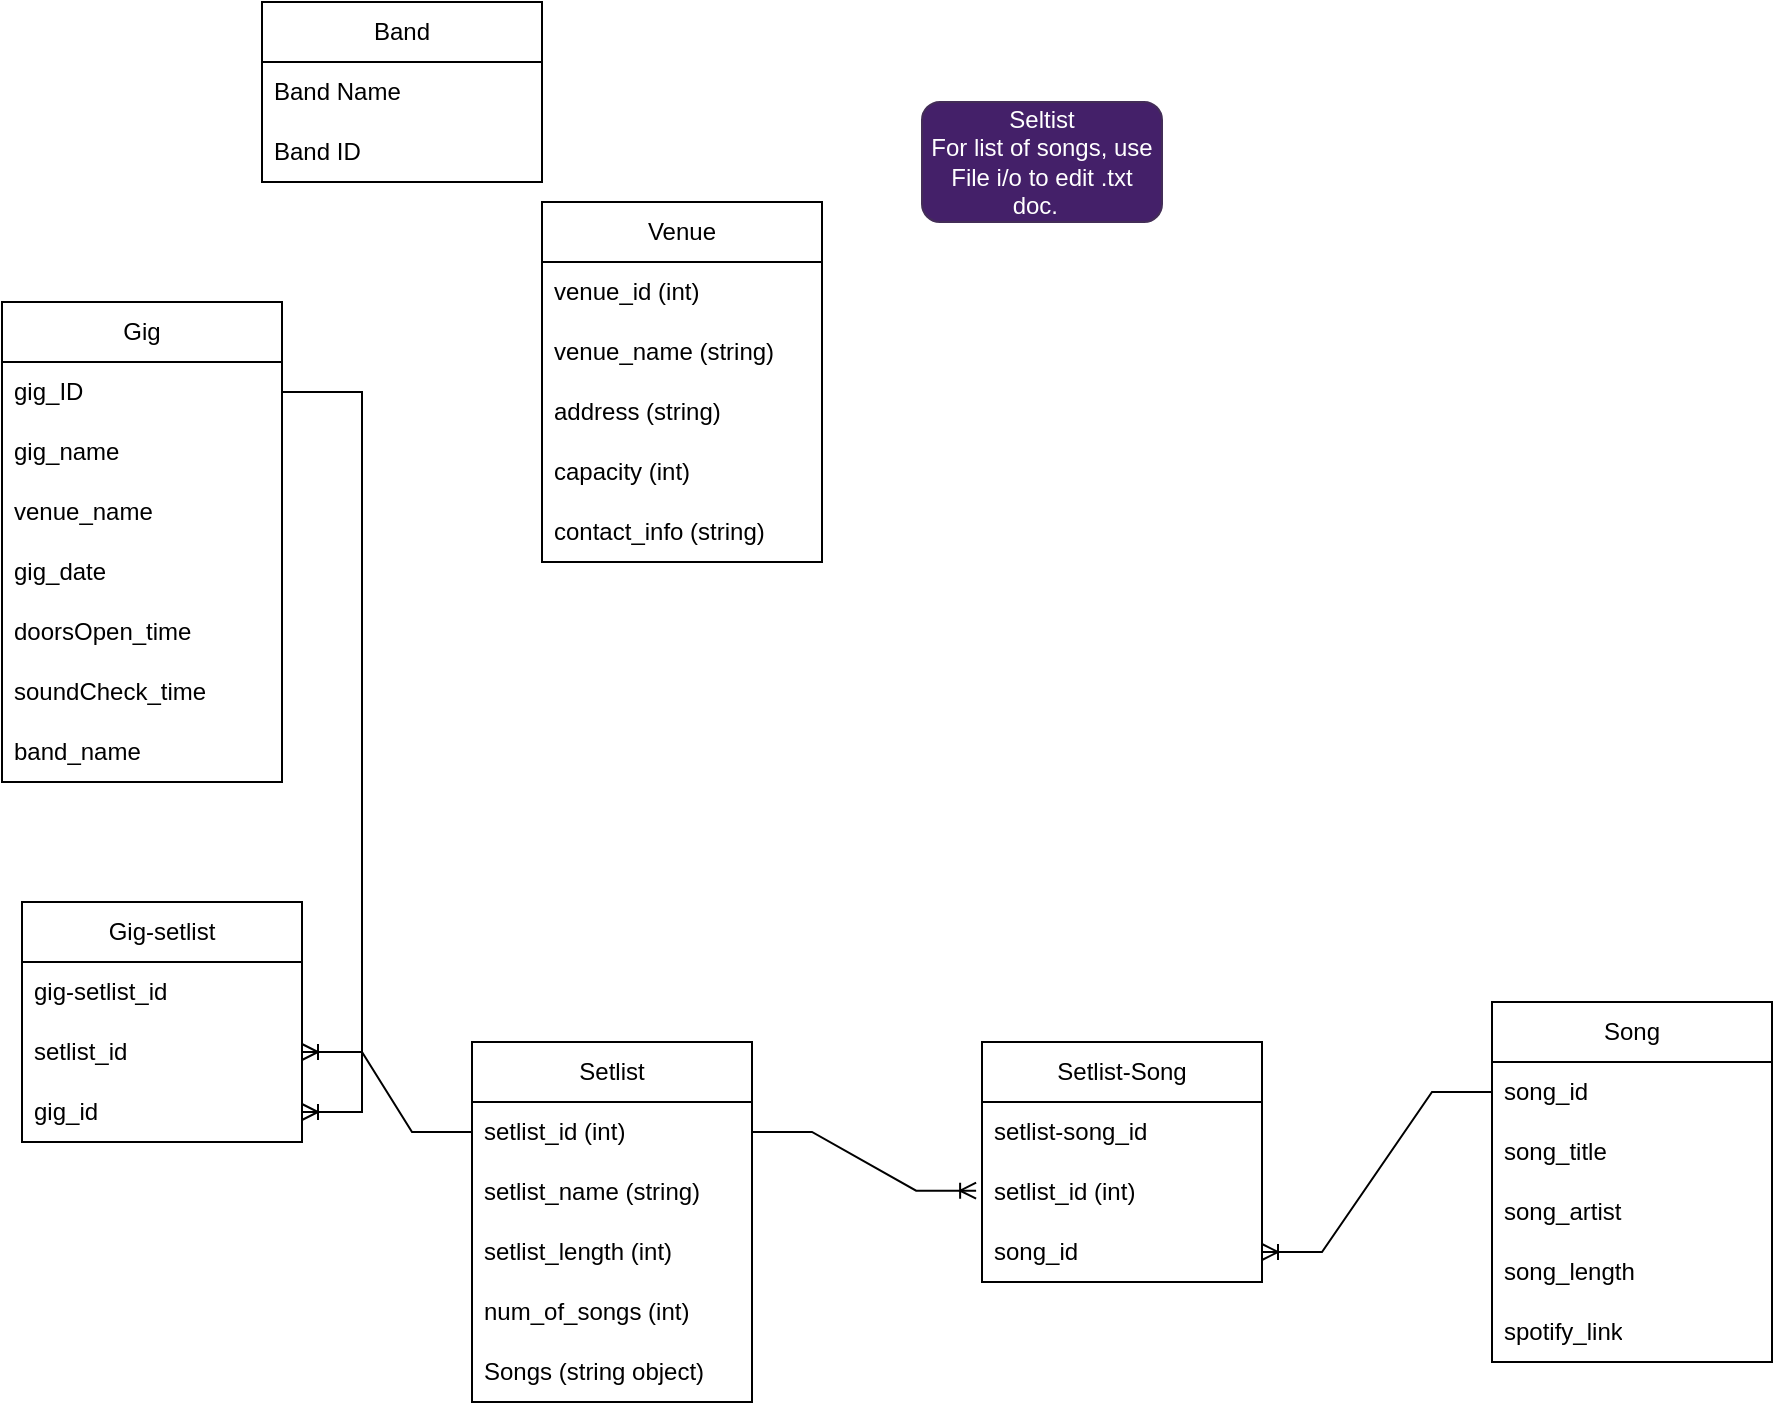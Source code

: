 <mxfile version="21.7.5" type="device">
  <diagram name="Page-1" id="F_LPCv66m2_r9dlWHold">
    <mxGraphModel dx="1219" dy="713" grid="1" gridSize="10" guides="1" tooltips="1" connect="1" arrows="1" fold="1" page="1" pageScale="1" pageWidth="850" pageHeight="1100" math="0" shadow="0">
      <root>
        <mxCell id="0" />
        <mxCell id="1" parent="0" />
        <mxCell id="mD5BQxaV68KlhY7lbp5E-9" value="Band" style="swimlane;fontStyle=0;childLayout=stackLayout;horizontal=1;startSize=30;horizontalStack=0;resizeParent=1;resizeParentMax=0;resizeLast=0;collapsible=1;marginBottom=0;whiteSpace=wrap;html=1;" parent="1" vertex="1">
          <mxGeometry x="320" y="320" width="140" height="90" as="geometry" />
        </mxCell>
        <mxCell id="mD5BQxaV68KlhY7lbp5E-10" value="Band Name" style="text;strokeColor=none;fillColor=none;align=left;verticalAlign=middle;spacingLeft=4;spacingRight=4;overflow=hidden;points=[[0,0.5],[1,0.5]];portConstraint=eastwest;rotatable=0;whiteSpace=wrap;html=1;" parent="mD5BQxaV68KlhY7lbp5E-9" vertex="1">
          <mxGeometry y="30" width="140" height="30" as="geometry" />
        </mxCell>
        <mxCell id="mD5BQxaV68KlhY7lbp5E-12" value="Band ID" style="text;strokeColor=none;fillColor=none;align=left;verticalAlign=middle;spacingLeft=4;spacingRight=4;overflow=hidden;points=[[0,0.5],[1,0.5]];portConstraint=eastwest;rotatable=0;whiteSpace=wrap;html=1;" parent="mD5BQxaV68KlhY7lbp5E-9" vertex="1">
          <mxGeometry y="60" width="140" height="30" as="geometry" />
        </mxCell>
        <mxCell id="mD5BQxaV68KlhY7lbp5E-13" value="Gig" style="swimlane;fontStyle=0;childLayout=stackLayout;horizontal=1;startSize=30;horizontalStack=0;resizeParent=1;resizeParentMax=0;resizeLast=0;collapsible=1;marginBottom=0;whiteSpace=wrap;html=1;" parent="1" vertex="1">
          <mxGeometry x="190" y="470" width="140" height="240" as="geometry" />
        </mxCell>
        <mxCell id="mD5BQxaV68KlhY7lbp5E-14" value="gig_ID&lt;br&gt;" style="text;strokeColor=none;fillColor=none;align=left;verticalAlign=middle;spacingLeft=4;spacingRight=4;overflow=hidden;points=[[0,0.5],[1,0.5]];portConstraint=eastwest;rotatable=0;whiteSpace=wrap;html=1;" parent="mD5BQxaV68KlhY7lbp5E-13" vertex="1">
          <mxGeometry y="30" width="140" height="30" as="geometry" />
        </mxCell>
        <mxCell id="mD5BQxaV68KlhY7lbp5E-15" value="gig_name" style="text;strokeColor=none;fillColor=none;align=left;verticalAlign=middle;spacingLeft=4;spacingRight=4;overflow=hidden;points=[[0,0.5],[1,0.5]];portConstraint=eastwest;rotatable=0;whiteSpace=wrap;html=1;" parent="mD5BQxaV68KlhY7lbp5E-13" vertex="1">
          <mxGeometry y="60" width="140" height="30" as="geometry" />
        </mxCell>
        <mxCell id="mD5BQxaV68KlhY7lbp5E-16" value="venue_name" style="text;strokeColor=none;fillColor=none;align=left;verticalAlign=middle;spacingLeft=4;spacingRight=4;overflow=hidden;points=[[0,0.5],[1,0.5]];portConstraint=eastwest;rotatable=0;whiteSpace=wrap;html=1;" parent="mD5BQxaV68KlhY7lbp5E-13" vertex="1">
          <mxGeometry y="90" width="140" height="30" as="geometry" />
        </mxCell>
        <mxCell id="mD5BQxaV68KlhY7lbp5E-17" value="gig_date" style="text;strokeColor=none;fillColor=none;align=left;verticalAlign=middle;spacingLeft=4;spacingRight=4;overflow=hidden;points=[[0,0.5],[1,0.5]];portConstraint=eastwest;rotatable=0;whiteSpace=wrap;html=1;" parent="mD5BQxaV68KlhY7lbp5E-13" vertex="1">
          <mxGeometry y="120" width="140" height="30" as="geometry" />
        </mxCell>
        <mxCell id="mD5BQxaV68KlhY7lbp5E-18" value="doorsOpen_time" style="text;strokeColor=none;fillColor=none;align=left;verticalAlign=middle;spacingLeft=4;spacingRight=4;overflow=hidden;points=[[0,0.5],[1,0.5]];portConstraint=eastwest;rotatable=0;whiteSpace=wrap;html=1;" parent="mD5BQxaV68KlhY7lbp5E-13" vertex="1">
          <mxGeometry y="150" width="140" height="30" as="geometry" />
        </mxCell>
        <mxCell id="mD5BQxaV68KlhY7lbp5E-19" value="soundCheck_time" style="text;strokeColor=none;fillColor=none;align=left;verticalAlign=middle;spacingLeft=4;spacingRight=4;overflow=hidden;points=[[0,0.5],[1,0.5]];portConstraint=eastwest;rotatable=0;whiteSpace=wrap;html=1;" parent="mD5BQxaV68KlhY7lbp5E-13" vertex="1">
          <mxGeometry y="180" width="140" height="30" as="geometry" />
        </mxCell>
        <mxCell id="mD5BQxaV68KlhY7lbp5E-28" value="band_name" style="text;strokeColor=none;fillColor=none;align=left;verticalAlign=middle;spacingLeft=4;spacingRight=4;overflow=hidden;points=[[0,0.5],[1,0.5]];portConstraint=eastwest;rotatable=0;whiteSpace=wrap;html=1;" parent="mD5BQxaV68KlhY7lbp5E-13" vertex="1">
          <mxGeometry y="210" width="140" height="30" as="geometry" />
        </mxCell>
        <mxCell id="mD5BQxaV68KlhY7lbp5E-21" value="Venue" style="swimlane;fontStyle=0;childLayout=stackLayout;horizontal=1;startSize=30;horizontalStack=0;resizeParent=1;resizeParentMax=0;resizeLast=0;collapsible=1;marginBottom=0;whiteSpace=wrap;html=1;" parent="1" vertex="1">
          <mxGeometry x="460" y="420" width="140" height="180" as="geometry" />
        </mxCell>
        <mxCell id="mD5BQxaV68KlhY7lbp5E-22" value="venue_id (int)" style="text;strokeColor=none;fillColor=none;align=left;verticalAlign=middle;spacingLeft=4;spacingRight=4;overflow=hidden;points=[[0,0.5],[1,0.5]];portConstraint=eastwest;rotatable=0;whiteSpace=wrap;html=1;" parent="mD5BQxaV68KlhY7lbp5E-21" vertex="1">
          <mxGeometry y="30" width="140" height="30" as="geometry" />
        </mxCell>
        <mxCell id="mD5BQxaV68KlhY7lbp5E-23" value="venue_name (string)" style="text;strokeColor=none;fillColor=none;align=left;verticalAlign=middle;spacingLeft=4;spacingRight=4;overflow=hidden;points=[[0,0.5],[1,0.5]];portConstraint=eastwest;rotatable=0;whiteSpace=wrap;html=1;" parent="mD5BQxaV68KlhY7lbp5E-21" vertex="1">
          <mxGeometry y="60" width="140" height="30" as="geometry" />
        </mxCell>
        <mxCell id="mD5BQxaV68KlhY7lbp5E-24" value="address (string)" style="text;strokeColor=none;fillColor=none;align=left;verticalAlign=middle;spacingLeft=4;spacingRight=4;overflow=hidden;points=[[0,0.5],[1,0.5]];portConstraint=eastwest;rotatable=0;whiteSpace=wrap;html=1;" parent="mD5BQxaV68KlhY7lbp5E-21" vertex="1">
          <mxGeometry y="90" width="140" height="30" as="geometry" />
        </mxCell>
        <mxCell id="mD5BQxaV68KlhY7lbp5E-25" value="capacity (int)" style="text;strokeColor=none;fillColor=none;align=left;verticalAlign=middle;spacingLeft=4;spacingRight=4;overflow=hidden;points=[[0,0.5],[1,0.5]];portConstraint=eastwest;rotatable=0;whiteSpace=wrap;html=1;" parent="mD5BQxaV68KlhY7lbp5E-21" vertex="1">
          <mxGeometry y="120" width="140" height="30" as="geometry" />
        </mxCell>
        <mxCell id="mD5BQxaV68KlhY7lbp5E-26" value="contact_info (string)" style="text;strokeColor=none;fillColor=none;align=left;verticalAlign=middle;spacingLeft=4;spacingRight=4;overflow=hidden;points=[[0,0.5],[1,0.5]];portConstraint=eastwest;rotatable=0;whiteSpace=wrap;html=1;" parent="mD5BQxaV68KlhY7lbp5E-21" vertex="1">
          <mxGeometry y="150" width="140" height="30" as="geometry" />
        </mxCell>
        <mxCell id="mD5BQxaV68KlhY7lbp5E-29" value="Setlist" style="swimlane;fontStyle=0;childLayout=stackLayout;horizontal=1;startSize=30;horizontalStack=0;resizeParent=1;resizeParentMax=0;resizeLast=0;collapsible=1;marginBottom=0;whiteSpace=wrap;html=1;" parent="1" vertex="1">
          <mxGeometry x="425" y="840" width="140" height="180" as="geometry" />
        </mxCell>
        <mxCell id="mD5BQxaV68KlhY7lbp5E-30" value="setlist_id (int)" style="text;strokeColor=none;fillColor=none;align=left;verticalAlign=middle;spacingLeft=4;spacingRight=4;overflow=hidden;points=[[0,0.5],[1,0.5]];portConstraint=eastwest;rotatable=0;whiteSpace=wrap;html=1;" parent="mD5BQxaV68KlhY7lbp5E-29" vertex="1">
          <mxGeometry y="30" width="140" height="30" as="geometry" />
        </mxCell>
        <mxCell id="mD5BQxaV68KlhY7lbp5E-31" value="setlist_name (string)" style="text;strokeColor=none;fillColor=none;align=left;verticalAlign=middle;spacingLeft=4;spacingRight=4;overflow=hidden;points=[[0,0.5],[1,0.5]];portConstraint=eastwest;rotatable=0;whiteSpace=wrap;html=1;" parent="mD5BQxaV68KlhY7lbp5E-29" vertex="1">
          <mxGeometry y="60" width="140" height="30" as="geometry" />
        </mxCell>
        <mxCell id="mD5BQxaV68KlhY7lbp5E-32" value="setlist_length (int)" style="text;strokeColor=none;fillColor=none;align=left;verticalAlign=middle;spacingLeft=4;spacingRight=4;overflow=hidden;points=[[0,0.5],[1,0.5]];portConstraint=eastwest;rotatable=0;whiteSpace=wrap;html=1;" parent="mD5BQxaV68KlhY7lbp5E-29" vertex="1">
          <mxGeometry y="90" width="140" height="30" as="geometry" />
        </mxCell>
        <mxCell id="mD5BQxaV68KlhY7lbp5E-35" value="num_of_songs (int)" style="text;strokeColor=none;fillColor=none;align=left;verticalAlign=middle;spacingLeft=4;spacingRight=4;overflow=hidden;points=[[0,0.5],[1,0.5]];portConstraint=eastwest;rotatable=0;whiteSpace=wrap;html=1;" parent="mD5BQxaV68KlhY7lbp5E-29" vertex="1">
          <mxGeometry y="120" width="140" height="30" as="geometry" />
        </mxCell>
        <mxCell id="mD5BQxaV68KlhY7lbp5E-40" value="Songs (string object)" style="text;strokeColor=none;fillColor=none;align=left;verticalAlign=middle;spacingLeft=4;spacingRight=4;overflow=hidden;points=[[0,0.5],[1,0.5]];portConstraint=eastwest;rotatable=0;whiteSpace=wrap;html=1;" parent="mD5BQxaV68KlhY7lbp5E-29" vertex="1">
          <mxGeometry y="150" width="140" height="30" as="geometry" />
        </mxCell>
        <mxCell id="mD5BQxaV68KlhY7lbp5E-41" value="Seltist&lt;br&gt;&lt;div style=&quot;&quot;&gt;&lt;span style=&quot;background-color: initial;&quot;&gt;For list of songs, use File i/o to edit .txt doc.&amp;nbsp;&amp;nbsp;&lt;/span&gt;&lt;/div&gt;" style="rounded=1;whiteSpace=wrap;html=1;fillColor=#442069;fontColor=#ffffff;strokeColor=#432D57;" parent="1" vertex="1">
          <mxGeometry x="650" y="370" width="120" height="60" as="geometry" />
        </mxCell>
        <mxCell id="pXDbty9HLLatzK3pweeO-2" value="Song" style="swimlane;fontStyle=0;childLayout=stackLayout;horizontal=1;startSize=30;horizontalStack=0;resizeParent=1;resizeParentMax=0;resizeLast=0;collapsible=1;marginBottom=0;whiteSpace=wrap;html=1;" vertex="1" parent="1">
          <mxGeometry x="935" y="820" width="140" height="180" as="geometry" />
        </mxCell>
        <mxCell id="pXDbty9HLLatzK3pweeO-3" value="song_id" style="text;strokeColor=none;fillColor=none;align=left;verticalAlign=middle;spacingLeft=4;spacingRight=4;overflow=hidden;points=[[0,0.5],[1,0.5]];portConstraint=eastwest;rotatable=0;whiteSpace=wrap;html=1;" vertex="1" parent="pXDbty9HLLatzK3pweeO-2">
          <mxGeometry y="30" width="140" height="30" as="geometry" />
        </mxCell>
        <mxCell id="pXDbty9HLLatzK3pweeO-4" value="song_title" style="text;strokeColor=none;fillColor=none;align=left;verticalAlign=middle;spacingLeft=4;spacingRight=4;overflow=hidden;points=[[0,0.5],[1,0.5]];portConstraint=eastwest;rotatable=0;whiteSpace=wrap;html=1;" vertex="1" parent="pXDbty9HLLatzK3pweeO-2">
          <mxGeometry y="60" width="140" height="30" as="geometry" />
        </mxCell>
        <mxCell id="pXDbty9HLLatzK3pweeO-5" value="song_artist" style="text;strokeColor=none;fillColor=none;align=left;verticalAlign=middle;spacingLeft=4;spacingRight=4;overflow=hidden;points=[[0,0.5],[1,0.5]];portConstraint=eastwest;rotatable=0;whiteSpace=wrap;html=1;" vertex="1" parent="pXDbty9HLLatzK3pweeO-2">
          <mxGeometry y="90" width="140" height="30" as="geometry" />
        </mxCell>
        <mxCell id="pXDbty9HLLatzK3pweeO-6" value="song_length" style="text;strokeColor=none;fillColor=none;align=left;verticalAlign=middle;spacingLeft=4;spacingRight=4;overflow=hidden;points=[[0,0.5],[1,0.5]];portConstraint=eastwest;rotatable=0;whiteSpace=wrap;html=1;" vertex="1" parent="pXDbty9HLLatzK3pweeO-2">
          <mxGeometry y="120" width="140" height="30" as="geometry" />
        </mxCell>
        <mxCell id="pXDbty9HLLatzK3pweeO-7" value="spotify_link" style="text;strokeColor=none;fillColor=none;align=left;verticalAlign=middle;spacingLeft=4;spacingRight=4;overflow=hidden;points=[[0,0.5],[1,0.5]];portConstraint=eastwest;rotatable=0;whiteSpace=wrap;html=1;" vertex="1" parent="pXDbty9HLLatzK3pweeO-2">
          <mxGeometry y="150" width="140" height="30" as="geometry" />
        </mxCell>
        <mxCell id="pXDbty9HLLatzK3pweeO-10" value="Setlist-Song" style="swimlane;fontStyle=0;childLayout=stackLayout;horizontal=1;startSize=30;horizontalStack=0;resizeParent=1;resizeParentMax=0;resizeLast=0;collapsible=1;marginBottom=0;whiteSpace=wrap;html=1;" vertex="1" parent="1">
          <mxGeometry x="680" y="840" width="140" height="120" as="geometry" />
        </mxCell>
        <mxCell id="pXDbty9HLLatzK3pweeO-16" value="setlist-song_id" style="text;strokeColor=none;fillColor=none;align=left;verticalAlign=middle;spacingLeft=4;spacingRight=4;overflow=hidden;points=[[0,0.5],[1,0.5]];portConstraint=eastwest;rotatable=0;whiteSpace=wrap;html=1;" vertex="1" parent="pXDbty9HLLatzK3pweeO-10">
          <mxGeometry y="30" width="140" height="30" as="geometry" />
        </mxCell>
        <mxCell id="pXDbty9HLLatzK3pweeO-11" value="setlist_id (int)" style="text;strokeColor=none;fillColor=none;align=left;verticalAlign=middle;spacingLeft=4;spacingRight=4;overflow=hidden;points=[[0,0.5],[1,0.5]];portConstraint=eastwest;rotatable=0;whiteSpace=wrap;html=1;" vertex="1" parent="pXDbty9HLLatzK3pweeO-10">
          <mxGeometry y="60" width="140" height="30" as="geometry" />
        </mxCell>
        <mxCell id="pXDbty9HLLatzK3pweeO-15" value="song_id" style="text;strokeColor=none;fillColor=none;align=left;verticalAlign=middle;spacingLeft=4;spacingRight=4;overflow=hidden;points=[[0,0.5],[1,0.5]];portConstraint=eastwest;rotatable=0;whiteSpace=wrap;html=1;" vertex="1" parent="pXDbty9HLLatzK3pweeO-10">
          <mxGeometry y="90" width="140" height="30" as="geometry" />
        </mxCell>
        <mxCell id="pXDbty9HLLatzK3pweeO-17" value="" style="edgeStyle=entityRelationEdgeStyle;fontSize=12;html=1;endArrow=ERoneToMany;rounded=0;entryX=1;entryY=0.5;entryDx=0;entryDy=0;exitX=0;exitY=0.5;exitDx=0;exitDy=0;" edge="1" parent="1" source="pXDbty9HLLatzK3pweeO-3" target="pXDbty9HLLatzK3pweeO-15">
          <mxGeometry width="100" height="100" relative="1" as="geometry">
            <mxPoint x="865" y="860" as="sourcePoint" />
            <mxPoint x="825" y="990" as="targetPoint" />
            <Array as="points">
              <mxPoint x="825" y="960" />
              <mxPoint x="855" y="960" />
              <mxPoint x="815" y="960" />
            </Array>
          </mxGeometry>
        </mxCell>
        <mxCell id="pXDbty9HLLatzK3pweeO-18" value="" style="edgeStyle=entityRelationEdgeStyle;fontSize=12;html=1;endArrow=ERoneToMany;rounded=0;entryX=-0.021;entryY=0.478;entryDx=0;entryDy=0;entryPerimeter=0;exitX=1;exitY=0.5;exitDx=0;exitDy=0;" edge="1" parent="1" source="mD5BQxaV68KlhY7lbp5E-30" target="pXDbty9HLLatzK3pweeO-11">
          <mxGeometry width="100" height="100" relative="1" as="geometry">
            <mxPoint x="575" y="1070" as="sourcePoint" />
            <mxPoint x="675" y="970" as="targetPoint" />
          </mxGeometry>
        </mxCell>
        <mxCell id="pXDbty9HLLatzK3pweeO-19" value="Gig-setlist" style="swimlane;fontStyle=0;childLayout=stackLayout;horizontal=1;startSize=30;horizontalStack=0;resizeParent=1;resizeParentMax=0;resizeLast=0;collapsible=1;marginBottom=0;whiteSpace=wrap;html=1;" vertex="1" parent="1">
          <mxGeometry x="200" y="770" width="140" height="120" as="geometry" />
        </mxCell>
        <mxCell id="pXDbty9HLLatzK3pweeO-20" value="gig-setlist_id" style="text;strokeColor=none;fillColor=none;align=left;verticalAlign=middle;spacingLeft=4;spacingRight=4;overflow=hidden;points=[[0,0.5],[1,0.5]];portConstraint=eastwest;rotatable=0;whiteSpace=wrap;html=1;" vertex="1" parent="pXDbty9HLLatzK3pweeO-19">
          <mxGeometry y="30" width="140" height="30" as="geometry" />
        </mxCell>
        <mxCell id="pXDbty9HLLatzK3pweeO-21" value="setlist_id" style="text;strokeColor=none;fillColor=none;align=left;verticalAlign=middle;spacingLeft=4;spacingRight=4;overflow=hidden;points=[[0,0.5],[1,0.5]];portConstraint=eastwest;rotatable=0;whiteSpace=wrap;html=1;" vertex="1" parent="pXDbty9HLLatzK3pweeO-19">
          <mxGeometry y="60" width="140" height="30" as="geometry" />
        </mxCell>
        <mxCell id="pXDbty9HLLatzK3pweeO-22" value="gig_id" style="text;strokeColor=none;fillColor=none;align=left;verticalAlign=middle;spacingLeft=4;spacingRight=4;overflow=hidden;points=[[0,0.5],[1,0.5]];portConstraint=eastwest;rotatable=0;whiteSpace=wrap;html=1;" vertex="1" parent="pXDbty9HLLatzK3pweeO-19">
          <mxGeometry y="90" width="140" height="30" as="geometry" />
        </mxCell>
        <mxCell id="pXDbty9HLLatzK3pweeO-25" value="" style="edgeStyle=entityRelationEdgeStyle;fontSize=12;html=1;endArrow=ERoneToMany;rounded=0;exitX=0;exitY=0.5;exitDx=0;exitDy=0;" edge="1" parent="1" source="mD5BQxaV68KlhY7lbp5E-30" target="pXDbty9HLLatzK3pweeO-21">
          <mxGeometry width="100" height="100" relative="1" as="geometry">
            <mxPoint x="290" y="1020" as="sourcePoint" />
            <mxPoint x="390" y="920" as="targetPoint" />
          </mxGeometry>
        </mxCell>
        <mxCell id="pXDbty9HLLatzK3pweeO-28" value="" style="edgeStyle=entityRelationEdgeStyle;fontSize=12;html=1;endArrow=ERoneToMany;rounded=0;" edge="1" parent="1" source="mD5BQxaV68KlhY7lbp5E-14" target="pXDbty9HLLatzK3pweeO-22">
          <mxGeometry width="100" height="100" relative="1" as="geometry">
            <mxPoint x="380" y="630" as="sourcePoint" />
            <mxPoint x="440" y="740" as="targetPoint" />
          </mxGeometry>
        </mxCell>
      </root>
    </mxGraphModel>
  </diagram>
</mxfile>
